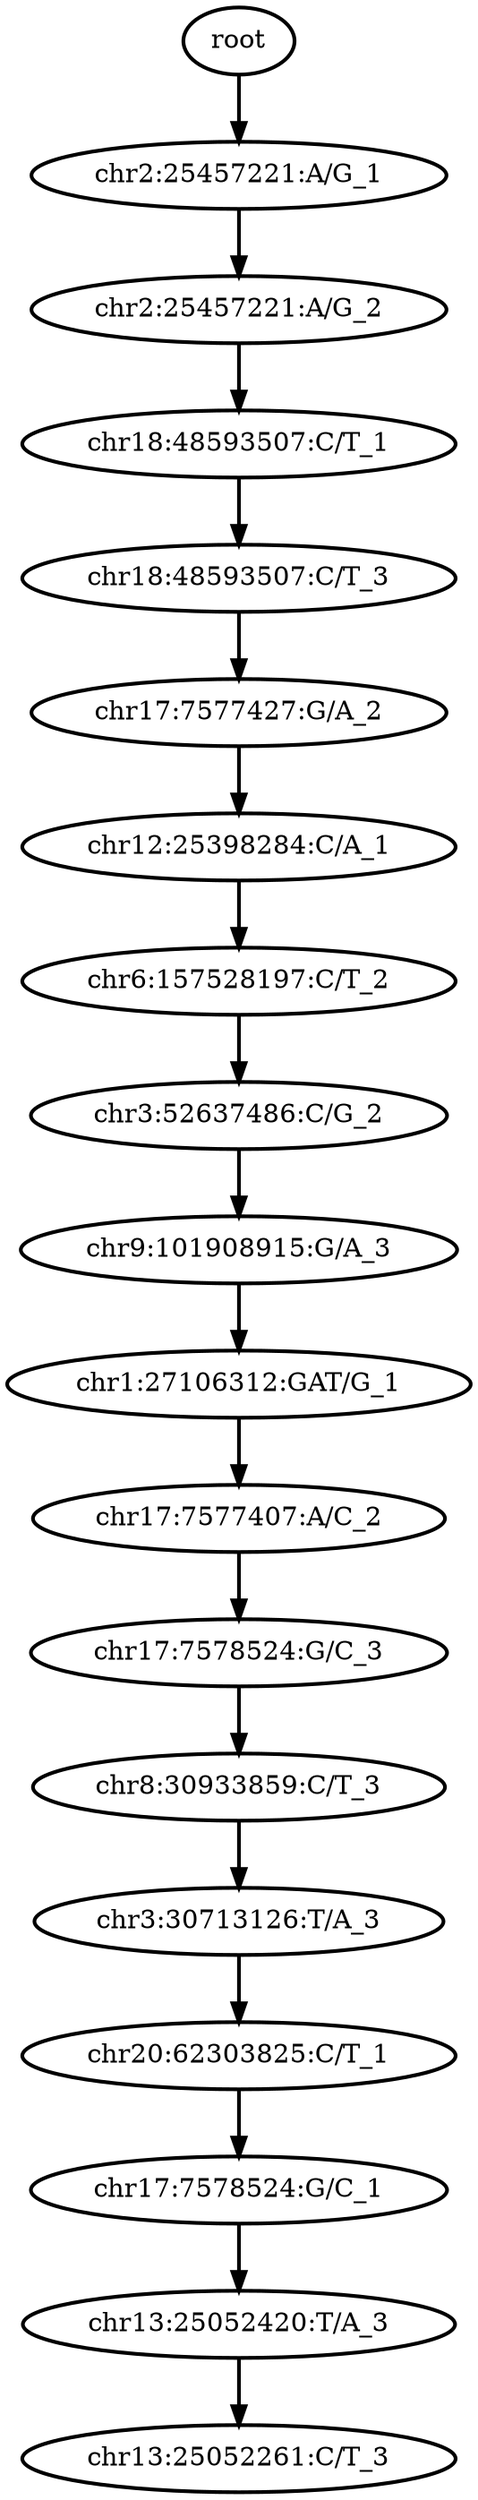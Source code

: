 digraph N {
	overlap="false"
	rankdir="TB"
	0 [label="root", style="bold"];
	1 [label="chr2:25457221:A/G_1", style="bold"];
	2 [label="chr2:25457221:A/G_2", style="bold"];
	3 [label="chr18:48593507:C/T_1", style="bold"];
	4 [label="chr18:48593507:C/T_3", style="bold"];
	5 [label="chr17:7577427:G/A_2", style="bold"];
	6 [label="chr12:25398284:C/A_1", style="bold"];
	7 [label="chr6:157528197:C/T_2", style="bold"];
	8 [label="chr3:52637486:C/G_2", style="bold"];
	9 [label="chr9:101908915:G/A_3", style="bold"];
	10 [label="chr1:27106312:GAT/G_1", style="bold"];
	11 [label="chr17:7577407:A/C_2", style="bold"];
	12 [label="chr17:7578524:G/C_3", style="bold"];
	13 [label="chr8:30933859:C/T_3", style="bold"];
	14 [label="chr3:30713126:T/A_3", style="bold"];
	15 [label="chr20:62303825:C/T_1", style="bold"];
	16 [label="chr17:7578524:G/C_1", style="bold"];
	17 [label="chr13:25052420:T/A_3", style="bold"];
	18 [label="chr13:25052261:C/T_3", style="bold"];
	0 -> 1 [style="bold"];
	1 -> 2 [style="bold"];
	2 -> 3 [style="bold"];
	3 -> 4 [style="bold"];
	4 -> 5 [style="bold"];
	5 -> 6 [style="bold"];
	6 -> 7 [style="bold"];
	7 -> 8 [style="bold"];
	8 -> 9 [style="bold"];
	9 -> 10 [style="bold"];
	10 -> 11 [style="bold"];
	11 -> 12 [style="bold"];
	12 -> 13 [style="bold"];
	13 -> 14 [style="bold"];
	14 -> 15 [style="bold"];
	15 -> 16 [style="bold"];
	16 -> 17 [style="bold"];
	17 -> 18 [style="bold"];
}